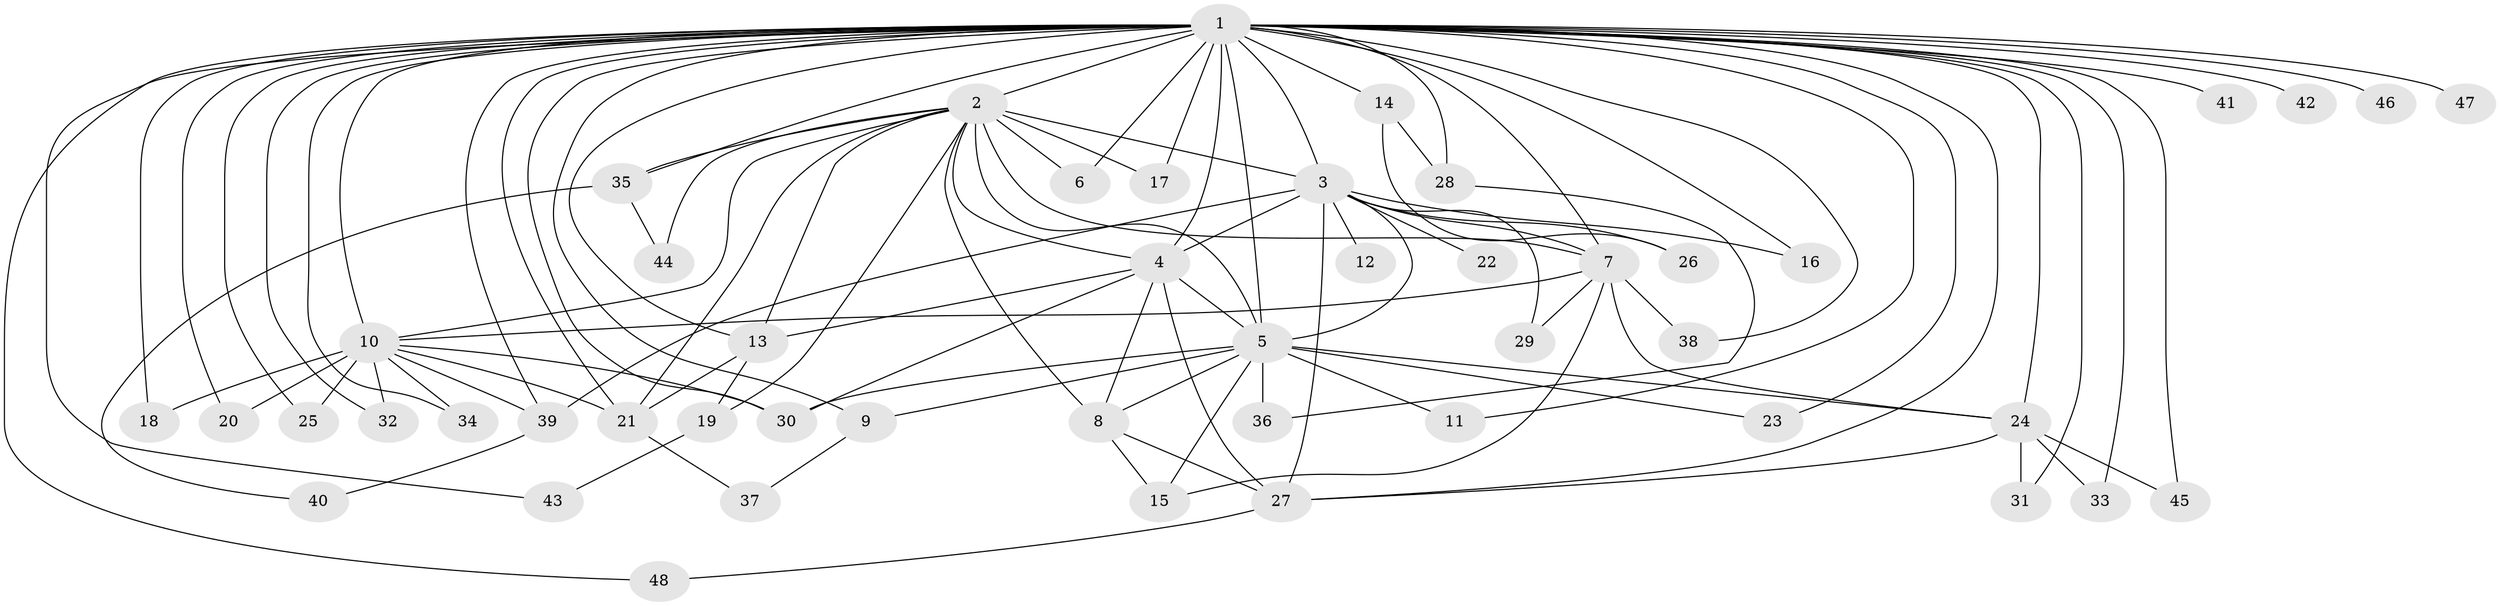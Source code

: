 // original degree distribution, {18: 0.010416666666666666, 21: 0.010416666666666666, 22: 0.010416666666666666, 16: 0.020833333333333332, 26: 0.010416666666666666, 10: 0.010416666666666666, 20: 0.020833333333333332, 17: 0.010416666666666666, 2: 0.5208333333333334, 11: 0.020833333333333332, 5: 0.07291666666666667, 3: 0.19791666666666666, 4: 0.07291666666666667, 6: 0.010416666666666666}
// Generated by graph-tools (version 1.1) at 2025/34/03/09/25 02:34:57]
// undirected, 48 vertices, 103 edges
graph export_dot {
graph [start="1"]
  node [color=gray90,style=filled];
  1;
  2;
  3;
  4;
  5;
  6;
  7;
  8;
  9;
  10;
  11;
  12;
  13;
  14;
  15;
  16;
  17;
  18;
  19;
  20;
  21;
  22;
  23;
  24;
  25;
  26;
  27;
  28;
  29;
  30;
  31;
  32;
  33;
  34;
  35;
  36;
  37;
  38;
  39;
  40;
  41;
  42;
  43;
  44;
  45;
  46;
  47;
  48;
  1 -- 2 [weight=5.0];
  1 -- 3 [weight=6.0];
  1 -- 4 [weight=15.0];
  1 -- 5 [weight=10.0];
  1 -- 6 [weight=1.0];
  1 -- 7 [weight=2.0];
  1 -- 9 [weight=4.0];
  1 -- 10 [weight=3.0];
  1 -- 11 [weight=1.0];
  1 -- 13 [weight=1.0];
  1 -- 14 [weight=1.0];
  1 -- 16 [weight=3.0];
  1 -- 17 [weight=4.0];
  1 -- 18 [weight=1.0];
  1 -- 20 [weight=2.0];
  1 -- 21 [weight=1.0];
  1 -- 23 [weight=1.0];
  1 -- 24 [weight=1.0];
  1 -- 25 [weight=1.0];
  1 -- 27 [weight=1.0];
  1 -- 28 [weight=1.0];
  1 -- 30 [weight=1.0];
  1 -- 31 [weight=1.0];
  1 -- 32 [weight=1.0];
  1 -- 33 [weight=1.0];
  1 -- 34 [weight=1.0];
  1 -- 35 [weight=1.0];
  1 -- 38 [weight=1.0];
  1 -- 39 [weight=1.0];
  1 -- 41 [weight=1.0];
  1 -- 42 [weight=1.0];
  1 -- 43 [weight=1.0];
  1 -- 45 [weight=1.0];
  1 -- 46 [weight=1.0];
  1 -- 47 [weight=2.0];
  1 -- 48 [weight=1.0];
  2 -- 3 [weight=2.0];
  2 -- 4 [weight=1.0];
  2 -- 5 [weight=3.0];
  2 -- 6 [weight=1.0];
  2 -- 7 [weight=1.0];
  2 -- 8 [weight=1.0];
  2 -- 10 [weight=1.0];
  2 -- 13 [weight=1.0];
  2 -- 17 [weight=1.0];
  2 -- 19 [weight=1.0];
  2 -- 21 [weight=1.0];
  2 -- 35 [weight=1.0];
  2 -- 44 [weight=1.0];
  3 -- 4 [weight=1.0];
  3 -- 5 [weight=2.0];
  3 -- 7 [weight=1.0];
  3 -- 12 [weight=1.0];
  3 -- 16 [weight=2.0];
  3 -- 22 [weight=1.0];
  3 -- 26 [weight=1.0];
  3 -- 27 [weight=1.0];
  3 -- 29 [weight=1.0];
  3 -- 39 [weight=2.0];
  4 -- 5 [weight=3.0];
  4 -- 8 [weight=2.0];
  4 -- 13 [weight=2.0];
  4 -- 27 [weight=1.0];
  4 -- 30 [weight=1.0];
  5 -- 8 [weight=2.0];
  5 -- 9 [weight=2.0];
  5 -- 11 [weight=1.0];
  5 -- 15 [weight=1.0];
  5 -- 23 [weight=1.0];
  5 -- 24 [weight=2.0];
  5 -- 30 [weight=1.0];
  5 -- 36 [weight=1.0];
  7 -- 10 [weight=2.0];
  7 -- 15 [weight=1.0];
  7 -- 24 [weight=1.0];
  7 -- 29 [weight=2.0];
  7 -- 38 [weight=1.0];
  8 -- 15 [weight=1.0];
  8 -- 27 [weight=1.0];
  9 -- 37 [weight=1.0];
  10 -- 18 [weight=1.0];
  10 -- 20 [weight=1.0];
  10 -- 21 [weight=1.0];
  10 -- 25 [weight=1.0];
  10 -- 30 [weight=1.0];
  10 -- 32 [weight=1.0];
  10 -- 34 [weight=1.0];
  10 -- 39 [weight=1.0];
  13 -- 19 [weight=1.0];
  13 -- 21 [weight=1.0];
  14 -- 26 [weight=1.0];
  14 -- 28 [weight=1.0];
  19 -- 43 [weight=1.0];
  21 -- 37 [weight=1.0];
  24 -- 27 [weight=1.0];
  24 -- 31 [weight=2.0];
  24 -- 33 [weight=1.0];
  24 -- 45 [weight=1.0];
  27 -- 48 [weight=1.0];
  28 -- 36 [weight=1.0];
  35 -- 40 [weight=1.0];
  35 -- 44 [weight=1.0];
  39 -- 40 [weight=1.0];
}
